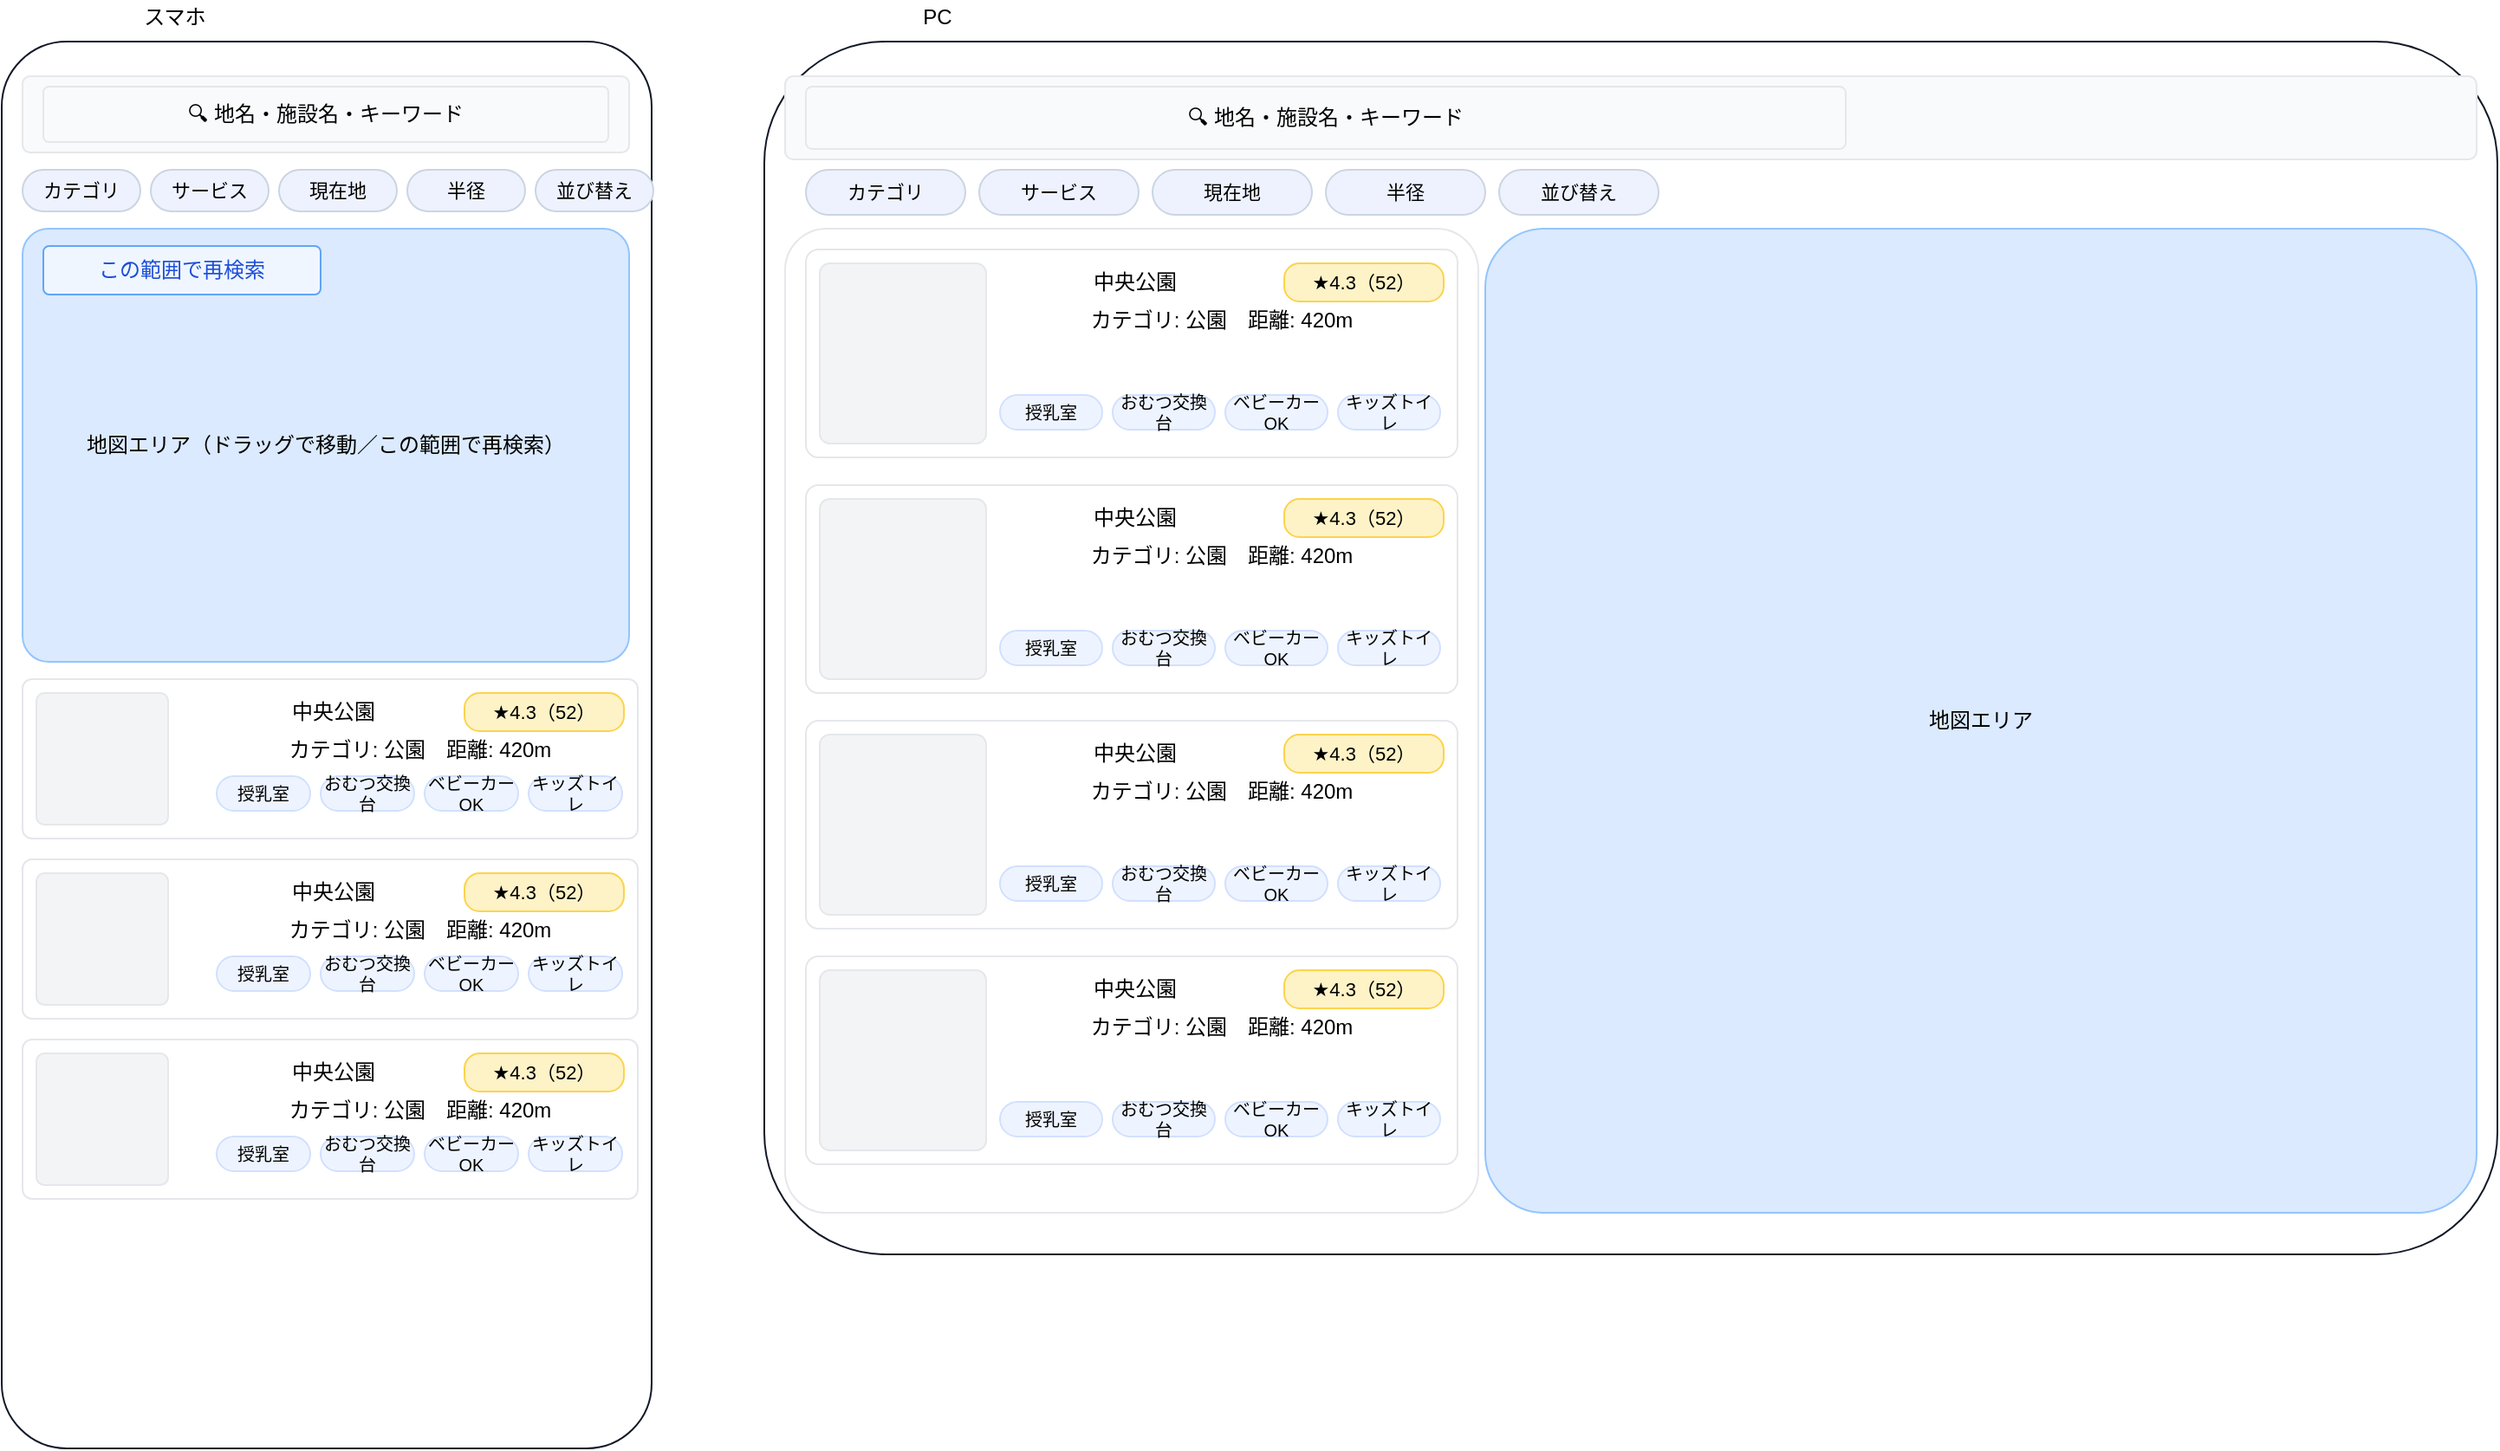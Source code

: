 <mxfile>
    <diagram name="01_トップ（スマホ＋PC）" id="01_トップ（スマホ＋PC）">
        <mxGraphModel dx="1386" dy="779" grid="1" gridSize="10" guides="1" tooltips="1" connect="1" arrows="1" fold="1" page="1" pageScale="1" pageWidth="1654" pageHeight="1169" math="0" shadow="0">
            <root>
                <mxCell id="0"/>
                <mxCell id="1" parent="0"/>
                <mxCell id="p1m_phone" value="" style="rounded=1;whiteSpace=wrap;html=1;strokeColor=#111827;fillColor=#FFFFFF;shadow=0;arcSize=10;" parent="1" vertex="1">
                    <mxGeometry x="60" y="60" width="375" height="812" as="geometry"/>
                </mxCell>
                <mxCell id="p1m_label" value="スマホ" style="whiteSpace=wrap;html=1;strokeColor=none;fillColor=none;" parent="1" vertex="1">
                    <mxGeometry x="60" y="36" width="200" height="20" as="geometry"/>
                </mxCell>
                <mxCell id="p1m_bar" value="" style="whiteSpace=wrap;html=1;strokeColor=#E5E7EB;fillColor=#F9FAFB;rounded=1;arcSize=10;" parent="1" vertex="1">
                    <mxGeometry x="72" y="80" width="350" height="44" as="geometry"/>
                </mxCell>
                <mxCell id="p1m_search" value="🔍 地名・施設名・キーワード" style="whiteSpace=wrap;html=1;strokeColor=#E5E7EB;fillColor=#F9FAFB;rounded=1;arcSize=10;" parent="1" vertex="1">
                    <mxGeometry x="84" y="86" width="326" height="32" as="geometry"/>
                </mxCell>
                <mxCell id="p1m_chip0" value="カテゴリ" style="rounded=1;whiteSpace=wrap;html=1;strokeColor=#CBD5E1;fillColor=#EEF2FF;arcSize=50;fontSize=11;" parent="1" vertex="1">
                    <mxGeometry x="72" y="134" width="68" height="24" as="geometry"/>
                </mxCell>
                <mxCell id="p1m_chip1" value="サービス" style="rounded=1;whiteSpace=wrap;html=1;strokeColor=#CBD5E1;fillColor=#EEF2FF;arcSize=50;fontSize=11;" parent="1" vertex="1">
                    <mxGeometry x="146" y="134" width="68" height="24" as="geometry"/>
                </mxCell>
                <mxCell id="p1m_chip2" value="現在地" style="rounded=1;whiteSpace=wrap;html=1;strokeColor=#CBD5E1;fillColor=#EEF2FF;arcSize=50;fontSize=11;" parent="1" vertex="1">
                    <mxGeometry x="220" y="134" width="68" height="24" as="geometry"/>
                </mxCell>
                <mxCell id="p1m_chip3" value="半径" style="rounded=1;whiteSpace=wrap;html=1;strokeColor=#CBD5E1;fillColor=#EEF2FF;arcSize=50;fontSize=11;" parent="1" vertex="1">
                    <mxGeometry x="294" y="134" width="68" height="24" as="geometry"/>
                </mxCell>
                <mxCell id="p1m_chip4" value="並び替え" style="rounded=1;whiteSpace=wrap;html=1;strokeColor=#CBD5E1;fillColor=#EEF2FF;arcSize=50;fontSize=11;" parent="1" vertex="1">
                    <mxGeometry x="368" y="134" width="68" height="24" as="geometry"/>
                </mxCell>
                <mxCell id="p1m_map" value="地図エリア（ドラッグで移動／この範囲で再検索）" style="whiteSpace=wrap;html=1;strokeColor=#93C5FD;fillColor=#DBEAFE;rounded=1;arcSize=6;" parent="1" vertex="1">
                    <mxGeometry x="72" y="168" width="350" height="250" as="geometry"/>
                </mxCell>
                <mxCell id="p1m_research" value="この範囲で再検索" style="rounded=1;whiteSpace=wrap;html=1;strokeColor=#60A5FA;fillColor=#EFF6FF;arcSize=12;fontColor=#1D4ED8;" parent="1" vertex="1">
                    <mxGeometry x="84" y="178" width="160" height="28" as="geometry"/>
                </mxCell>
                <mxCell id="p1m_item0" value="" style="rounded=1;whiteSpace=wrap;html=1;strokeColor=#E5E7EB;fillColor=#FFFFFF;shadow=0;arcSize=6;" parent="1" vertex="1">
                    <mxGeometry x="72" y="428" width="355" height="92" as="geometry"/>
                </mxCell>
                <mxCell id="p1m_item0_thumb" value="" style="whiteSpace=wrap;html=1;strokeColor=#E5E7EB;fillColor=#F3F4F6;rounded=1;arcSize=6;" parent="1" vertex="1">
                    <mxGeometry x="80" y="436" width="76" height="76" as="geometry"/>
                </mxCell>
                <mxCell id="p1m_item0_name" value="中央公園" style="whiteSpace=wrap;html=1;strokeColor=none;fillColor=none;" parent="1" vertex="1">
                    <mxGeometry x="184" y="436" width="135" height="22" as="geometry"/>
                </mxCell>
                <mxCell id="p1m_item0_rate" value="★4.3（52）" style="rounded=1;whiteSpace=wrap;html=1;strokeColor=#FCD34D;fillColor=#FEF3C7;fontSize=11;arcSize=40;" parent="1" vertex="1">
                    <mxGeometry x="327" y="436" width="92" height="22" as="geometry"/>
                </mxCell>
                <mxCell id="p1m_item0_meta" value="カテゴリ: 公園　距離: 420m" style="whiteSpace=wrap;html=1;strokeColor=none;fillColor=none;" parent="1" vertex="1">
                    <mxGeometry x="184" y="460" width="235" height="18" as="geometry"/>
                </mxCell>
                <mxCell id="p1m_item0_b0" value="授乳室" style="rounded=1;whiteSpace=wrap;html=1;strokeColor=#D1E0FF;fillColor=#EEF4FF;fontSize=10;arcSize=50;" parent="1" vertex="1">
                    <mxGeometry x="184" y="484" width="54" height="20" as="geometry"/>
                </mxCell>
                <mxCell id="p1m_item0_b1" value="おむつ交換台" style="rounded=1;whiteSpace=wrap;html=1;strokeColor=#D1E0FF;fillColor=#EEF4FF;fontSize=10;arcSize=50;" parent="1" vertex="1">
                    <mxGeometry x="244" y="484" width="54" height="20" as="geometry"/>
                </mxCell>
                <mxCell id="p1m_item0_b2" value="ベビーカーOK" style="rounded=1;whiteSpace=wrap;html=1;strokeColor=#D1E0FF;fillColor=#EEF4FF;fontSize=10;arcSize=50;" parent="1" vertex="1">
                    <mxGeometry x="304" y="484" width="54" height="20" as="geometry"/>
                </mxCell>
                <mxCell id="p1m_item0_b3" value="キッズトイレ" style="rounded=1;whiteSpace=wrap;html=1;strokeColor=#D1E0FF;fillColor=#EEF4FF;fontSize=10;arcSize=50;" parent="1" vertex="1">
                    <mxGeometry x="364" y="484" width="54" height="20" as="geometry"/>
                </mxCell>
                <mxCell id="p1m_item1" value="" style="rounded=1;whiteSpace=wrap;html=1;strokeColor=#E5E7EB;fillColor=#FFFFFF;shadow=0;arcSize=6;" parent="1" vertex="1">
                    <mxGeometry x="72" y="532" width="355" height="92" as="geometry"/>
                </mxCell>
                <mxCell id="p1m_item1_thumb" value="" style="whiteSpace=wrap;html=1;strokeColor=#E5E7EB;fillColor=#F3F4F6;rounded=1;arcSize=6;" parent="1" vertex="1">
                    <mxGeometry x="80" y="540" width="76" height="76" as="geometry"/>
                </mxCell>
                <mxCell id="p1m_item1_name" value="中央公園" style="whiteSpace=wrap;html=1;strokeColor=none;fillColor=none;" parent="1" vertex="1">
                    <mxGeometry x="184" y="540" width="135" height="22" as="geometry"/>
                </mxCell>
                <mxCell id="p1m_item1_rate" value="★4.3（52）" style="rounded=1;whiteSpace=wrap;html=1;strokeColor=#FCD34D;fillColor=#FEF3C7;fontSize=11;arcSize=40;" parent="1" vertex="1">
                    <mxGeometry x="327" y="540" width="92" height="22" as="geometry"/>
                </mxCell>
                <mxCell id="p1m_item1_meta" value="カテゴリ: 公園　距離: 420m" style="whiteSpace=wrap;html=1;strokeColor=none;fillColor=none;" parent="1" vertex="1">
                    <mxGeometry x="184" y="564" width="235" height="18" as="geometry"/>
                </mxCell>
                <mxCell id="p1m_item1_b0" value="授乳室" style="rounded=1;whiteSpace=wrap;html=1;strokeColor=#D1E0FF;fillColor=#EEF4FF;fontSize=10;arcSize=50;" parent="1" vertex="1">
                    <mxGeometry x="184" y="588" width="54" height="20" as="geometry"/>
                </mxCell>
                <mxCell id="p1m_item1_b1" value="おむつ交換台" style="rounded=1;whiteSpace=wrap;html=1;strokeColor=#D1E0FF;fillColor=#EEF4FF;fontSize=10;arcSize=50;" parent="1" vertex="1">
                    <mxGeometry x="244" y="588" width="54" height="20" as="geometry"/>
                </mxCell>
                <mxCell id="p1m_item1_b2" value="ベビーカーOK" style="rounded=1;whiteSpace=wrap;html=1;strokeColor=#D1E0FF;fillColor=#EEF4FF;fontSize=10;arcSize=50;" parent="1" vertex="1">
                    <mxGeometry x="304" y="588" width="54" height="20" as="geometry"/>
                </mxCell>
                <mxCell id="p1m_item1_b3" value="キッズトイレ" style="rounded=1;whiteSpace=wrap;html=1;strokeColor=#D1E0FF;fillColor=#EEF4FF;fontSize=10;arcSize=50;" parent="1" vertex="1">
                    <mxGeometry x="364" y="588" width="54" height="20" as="geometry"/>
                </mxCell>
                <mxCell id="p1m_item2" value="" style="rounded=1;whiteSpace=wrap;html=1;strokeColor=#E5E7EB;fillColor=#FFFFFF;shadow=0;arcSize=6;" parent="1" vertex="1">
                    <mxGeometry x="72" y="636" width="355" height="92" as="geometry"/>
                </mxCell>
                <mxCell id="p1m_item2_thumb" value="" style="whiteSpace=wrap;html=1;strokeColor=#E5E7EB;fillColor=#F3F4F6;rounded=1;arcSize=6;" parent="1" vertex="1">
                    <mxGeometry x="80" y="644" width="76" height="76" as="geometry"/>
                </mxCell>
                <mxCell id="p1m_item2_name" value="中央公園" style="whiteSpace=wrap;html=1;strokeColor=none;fillColor=none;" parent="1" vertex="1">
                    <mxGeometry x="184" y="644" width="135" height="22" as="geometry"/>
                </mxCell>
                <mxCell id="p1m_item2_rate" value="★4.3（52）" style="rounded=1;whiteSpace=wrap;html=1;strokeColor=#FCD34D;fillColor=#FEF3C7;fontSize=11;arcSize=40;" parent="1" vertex="1">
                    <mxGeometry x="327" y="644" width="92" height="22" as="geometry"/>
                </mxCell>
                <mxCell id="p1m_item2_meta" value="カテゴリ: 公園　距離: 420m" style="whiteSpace=wrap;html=1;strokeColor=none;fillColor=none;" parent="1" vertex="1">
                    <mxGeometry x="184" y="668" width="235" height="18" as="geometry"/>
                </mxCell>
                <mxCell id="p1m_item2_b0" value="授乳室" style="rounded=1;whiteSpace=wrap;html=1;strokeColor=#D1E0FF;fillColor=#EEF4FF;fontSize=10;arcSize=50;" parent="1" vertex="1">
                    <mxGeometry x="184" y="692" width="54" height="20" as="geometry"/>
                </mxCell>
                <mxCell id="p1m_item2_b1" value="おむつ交換台" style="rounded=1;whiteSpace=wrap;html=1;strokeColor=#D1E0FF;fillColor=#EEF4FF;fontSize=10;arcSize=50;" parent="1" vertex="1">
                    <mxGeometry x="244" y="692" width="54" height="20" as="geometry"/>
                </mxCell>
                <mxCell id="p1m_item2_b2" value="ベビーカーOK" style="rounded=1;whiteSpace=wrap;html=1;strokeColor=#D1E0FF;fillColor=#EEF4FF;fontSize=10;arcSize=50;" parent="1" vertex="1">
                    <mxGeometry x="304" y="692" width="54" height="20" as="geometry"/>
                </mxCell>
                <mxCell id="p1m_item2_b3" value="キッズトイレ" style="rounded=1;whiteSpace=wrap;html=1;strokeColor=#D1E0FF;fillColor=#EEF4FF;fontSize=10;arcSize=50;" parent="1" vertex="1">
                    <mxGeometry x="364" y="692" width="54" height="20" as="geometry"/>
                </mxCell>
                <mxCell id="p1d_desktop" value="" style="rounded=1;whiteSpace=wrap;html=1;strokeColor=#111827;fillColor=#FFFFFF;shadow=0;arcSize=10;" parent="1" vertex="1">
                    <mxGeometry x="500" y="60" width="1000" height="700" as="geometry"/>
                </mxCell>
                <mxCell id="p1d_label" value="PC" style="whiteSpace=wrap;html=1;strokeColor=none;fillColor=none;" parent="1" vertex="1">
                    <mxGeometry x="500" y="36" width="200" height="20" as="geometry"/>
                </mxCell>
                <mxCell id="p1d_bar" value="" style="whiteSpace=wrap;html=1;strokeColor=#E5E7EB;fillColor=#F9FAFB;rounded=1;arcSize=10;" parent="1" vertex="1">
                    <mxGeometry x="512" y="80" width="976" height="48" as="geometry"/>
                </mxCell>
                <mxCell id="p1d_search" value="🔍 地名・施設名・キーワード" style="whiteSpace=wrap;html=1;strokeColor=#E5E7EB;fillColor=#F9FAFB;rounded=1;arcSize=10;" parent="1" vertex="1">
                    <mxGeometry x="524" y="86" width="600" height="36" as="geometry"/>
                </mxCell>
                <mxCell id="p1d_chip0" value="カテゴリ" style="rounded=1;whiteSpace=wrap;html=1;strokeColor=#CBD5E1;fillColor=#EEF2FF;arcSize=50;fontSize=11;" parent="1" vertex="1">
                    <mxGeometry x="524" y="134" width="92" height="26" as="geometry"/>
                </mxCell>
                <mxCell id="p1d_chip1" value="サービス" style="rounded=1;whiteSpace=wrap;html=1;strokeColor=#CBD5E1;fillColor=#EEF2FF;arcSize=50;fontSize=11;" parent="1" vertex="1">
                    <mxGeometry x="624" y="134" width="92" height="26" as="geometry"/>
                </mxCell>
                <mxCell id="p1d_chip2" value="現在地" style="rounded=1;whiteSpace=wrap;html=1;strokeColor=#CBD5E1;fillColor=#EEF2FF;arcSize=50;fontSize=11;" parent="1" vertex="1">
                    <mxGeometry x="724" y="134" width="92" height="26" as="geometry"/>
                </mxCell>
                <mxCell id="p1d_chip3" value="半径" style="rounded=1;whiteSpace=wrap;html=1;strokeColor=#CBD5E1;fillColor=#EEF2FF;arcSize=50;fontSize=11;" parent="1" vertex="1">
                    <mxGeometry x="824" y="134" width="92" height="26" as="geometry"/>
                </mxCell>
                <mxCell id="p1d_chip4" value="並び替え" style="rounded=1;whiteSpace=wrap;html=1;strokeColor=#CBD5E1;fillColor=#EEF2FF;arcSize=50;fontSize=11;" parent="1" vertex="1">
                    <mxGeometry x="924" y="134" width="92" height="26" as="geometry"/>
                </mxCell>
                <mxCell id="p1d_list_frame" value="" style="rounded=1;whiteSpace=wrap;html=1;strokeColor=#E5E7EB;fillColor=#FFFFFF;shadow=0;arcSize=6;" parent="1" vertex="1">
                    <mxGeometry x="512" y="168" width="400" height="568" as="geometry"/>
                </mxCell>
                <mxCell id="p1d_map" value="地図エリア" style="whiteSpace=wrap;html=1;strokeColor=#93C5FD;fillColor=#DBEAFE;rounded=1;arcSize=6;" parent="1" vertex="1">
                    <mxGeometry x="916" y="168" width="572" height="568" as="geometry"/>
                </mxCell>
                <mxCell id="p1d_item0" value="" style="rounded=1;whiteSpace=wrap;html=1;strokeColor=#E5E7EB;fillColor=#FFFFFF;shadow=0;arcSize=6;" parent="1" vertex="1">
                    <mxGeometry x="524" y="180" width="376" height="120" as="geometry"/>
                </mxCell>
                <mxCell id="p1d_item0_thumb" value="" style="whiteSpace=wrap;html=1;strokeColor=#E5E7EB;fillColor=#F3F4F6;rounded=1;arcSize=6;" parent="1" vertex="1">
                    <mxGeometry x="532" y="188" width="96" height="104" as="geometry"/>
                </mxCell>
                <mxCell id="p1d_item0_name" value="中央公園" style="whiteSpace=wrap;html=1;strokeColor=none;fillColor=none;" parent="1" vertex="1">
                    <mxGeometry x="636" y="188" width="156" height="22" as="geometry"/>
                </mxCell>
                <mxCell id="p1d_item0_rate" value="★4.3（52）" style="rounded=1;whiteSpace=wrap;html=1;strokeColor=#FCD34D;fillColor=#FEF3C7;fontSize=11;arcSize=40;" parent="1" vertex="1">
                    <mxGeometry x="800" y="188" width="92" height="22" as="geometry"/>
                </mxCell>
                <mxCell id="p1d_item0_meta" value="カテゴリ: 公園　距離: 420m" style="whiteSpace=wrap;html=1;strokeColor=none;fillColor=none;" parent="1" vertex="1">
                    <mxGeometry x="636" y="212" width="256" height="18" as="geometry"/>
                </mxCell>
                <mxCell id="p1d_item0_b0" value="授乳室" style="rounded=1;whiteSpace=wrap;html=1;strokeColor=#D1E0FF;fillColor=#EEF4FF;fontSize=10;arcSize=50;" parent="1" vertex="1">
                    <mxGeometry x="636" y="264" width="59" height="20" as="geometry"/>
                </mxCell>
                <mxCell id="p1d_item0_b1" value="おむつ交換台" style="rounded=1;whiteSpace=wrap;html=1;strokeColor=#D1E0FF;fillColor=#EEF4FF;fontSize=10;arcSize=50;" parent="1" vertex="1">
                    <mxGeometry x="701" y="264" width="59" height="20" as="geometry"/>
                </mxCell>
                <mxCell id="p1d_item0_b2" value="ベビーカーOK" style="rounded=1;whiteSpace=wrap;html=1;strokeColor=#D1E0FF;fillColor=#EEF4FF;fontSize=10;arcSize=50;" parent="1" vertex="1">
                    <mxGeometry x="766" y="264" width="59" height="20" as="geometry"/>
                </mxCell>
                <mxCell id="p1d_item0_b3" value="キッズトイレ" style="rounded=1;whiteSpace=wrap;html=1;strokeColor=#D1E0FF;fillColor=#EEF4FF;fontSize=10;arcSize=50;" parent="1" vertex="1">
                    <mxGeometry x="831" y="264" width="59" height="20" as="geometry"/>
                </mxCell>
                <mxCell id="p1d_item1" value="" style="rounded=1;whiteSpace=wrap;html=1;strokeColor=#E5E7EB;fillColor=#FFFFFF;shadow=0;arcSize=6;" parent="1" vertex="1">
                    <mxGeometry x="524" y="316" width="376" height="120" as="geometry"/>
                </mxCell>
                <mxCell id="p1d_item1_thumb" value="" style="whiteSpace=wrap;html=1;strokeColor=#E5E7EB;fillColor=#F3F4F6;rounded=1;arcSize=6;" parent="1" vertex="1">
                    <mxGeometry x="532" y="324" width="96" height="104" as="geometry"/>
                </mxCell>
                <mxCell id="p1d_item1_name" value="中央公園" style="whiteSpace=wrap;html=1;strokeColor=none;fillColor=none;" parent="1" vertex="1">
                    <mxGeometry x="636" y="324" width="156" height="22" as="geometry"/>
                </mxCell>
                <mxCell id="p1d_item1_rate" value="★4.3（52）" style="rounded=1;whiteSpace=wrap;html=1;strokeColor=#FCD34D;fillColor=#FEF3C7;fontSize=11;arcSize=40;" parent="1" vertex="1">
                    <mxGeometry x="800" y="324" width="92" height="22" as="geometry"/>
                </mxCell>
                <mxCell id="p1d_item1_meta" value="カテゴリ: 公園　距離: 420m" style="whiteSpace=wrap;html=1;strokeColor=none;fillColor=none;" parent="1" vertex="1">
                    <mxGeometry x="636" y="348" width="256" height="18" as="geometry"/>
                </mxCell>
                <mxCell id="p1d_item1_b0" value="授乳室" style="rounded=1;whiteSpace=wrap;html=1;strokeColor=#D1E0FF;fillColor=#EEF4FF;fontSize=10;arcSize=50;" parent="1" vertex="1">
                    <mxGeometry x="636" y="400" width="59" height="20" as="geometry"/>
                </mxCell>
                <mxCell id="p1d_item1_b1" value="おむつ交換台" style="rounded=1;whiteSpace=wrap;html=1;strokeColor=#D1E0FF;fillColor=#EEF4FF;fontSize=10;arcSize=50;" parent="1" vertex="1">
                    <mxGeometry x="701" y="400" width="59" height="20" as="geometry"/>
                </mxCell>
                <mxCell id="p1d_item1_b2" value="ベビーカーOK" style="rounded=1;whiteSpace=wrap;html=1;strokeColor=#D1E0FF;fillColor=#EEF4FF;fontSize=10;arcSize=50;" parent="1" vertex="1">
                    <mxGeometry x="766" y="400" width="59" height="20" as="geometry"/>
                </mxCell>
                <mxCell id="p1d_item1_b3" value="キッズトイレ" style="rounded=1;whiteSpace=wrap;html=1;strokeColor=#D1E0FF;fillColor=#EEF4FF;fontSize=10;arcSize=50;" parent="1" vertex="1">
                    <mxGeometry x="831" y="400" width="59" height="20" as="geometry"/>
                </mxCell>
                <mxCell id="p1d_item2" value="" style="rounded=1;whiteSpace=wrap;html=1;strokeColor=#E5E7EB;fillColor=#FFFFFF;shadow=0;arcSize=6;" parent="1" vertex="1">
                    <mxGeometry x="524" y="452" width="376" height="120" as="geometry"/>
                </mxCell>
                <mxCell id="p1d_item2_thumb" value="" style="whiteSpace=wrap;html=1;strokeColor=#E5E7EB;fillColor=#F3F4F6;rounded=1;arcSize=6;" parent="1" vertex="1">
                    <mxGeometry x="532" y="460" width="96" height="104" as="geometry"/>
                </mxCell>
                <mxCell id="p1d_item2_name" value="中央公園" style="whiteSpace=wrap;html=1;strokeColor=none;fillColor=none;" parent="1" vertex="1">
                    <mxGeometry x="636" y="460" width="156" height="22" as="geometry"/>
                </mxCell>
                <mxCell id="p1d_item2_rate" value="★4.3（52）" style="rounded=1;whiteSpace=wrap;html=1;strokeColor=#FCD34D;fillColor=#FEF3C7;fontSize=11;arcSize=40;" parent="1" vertex="1">
                    <mxGeometry x="800" y="460" width="92" height="22" as="geometry"/>
                </mxCell>
                <mxCell id="p1d_item2_meta" value="カテゴリ: 公園　距離: 420m" style="whiteSpace=wrap;html=1;strokeColor=none;fillColor=none;" parent="1" vertex="1">
                    <mxGeometry x="636" y="484" width="256" height="18" as="geometry"/>
                </mxCell>
                <mxCell id="p1d_item2_b0" value="授乳室" style="rounded=1;whiteSpace=wrap;html=1;strokeColor=#D1E0FF;fillColor=#EEF4FF;fontSize=10;arcSize=50;" parent="1" vertex="1">
                    <mxGeometry x="636" y="536" width="59" height="20" as="geometry"/>
                </mxCell>
                <mxCell id="p1d_item2_b1" value="おむつ交換台" style="rounded=1;whiteSpace=wrap;html=1;strokeColor=#D1E0FF;fillColor=#EEF4FF;fontSize=10;arcSize=50;" parent="1" vertex="1">
                    <mxGeometry x="701" y="536" width="59" height="20" as="geometry"/>
                </mxCell>
                <mxCell id="p1d_item2_b2" value="ベビーカーOK" style="rounded=1;whiteSpace=wrap;html=1;strokeColor=#D1E0FF;fillColor=#EEF4FF;fontSize=10;arcSize=50;" parent="1" vertex="1">
                    <mxGeometry x="766" y="536" width="59" height="20" as="geometry"/>
                </mxCell>
                <mxCell id="p1d_item2_b3" value="キッズトイレ" style="rounded=1;whiteSpace=wrap;html=1;strokeColor=#D1E0FF;fillColor=#EEF4FF;fontSize=10;arcSize=50;" parent="1" vertex="1">
                    <mxGeometry x="831" y="536" width="59" height="20" as="geometry"/>
                </mxCell>
                <mxCell id="p1d_item3" value="" style="rounded=1;whiteSpace=wrap;html=1;strokeColor=#E5E7EB;fillColor=#FFFFFF;shadow=0;arcSize=6;" parent="1" vertex="1">
                    <mxGeometry x="524" y="588" width="376" height="120" as="geometry"/>
                </mxCell>
                <mxCell id="p1d_item3_thumb" value="" style="whiteSpace=wrap;html=1;strokeColor=#E5E7EB;fillColor=#F3F4F6;rounded=1;arcSize=6;" parent="1" vertex="1">
                    <mxGeometry x="532" y="596" width="96" height="104" as="geometry"/>
                </mxCell>
                <mxCell id="p1d_item3_name" value="中央公園" style="whiteSpace=wrap;html=1;strokeColor=none;fillColor=none;" parent="1" vertex="1">
                    <mxGeometry x="636" y="596" width="156" height="22" as="geometry"/>
                </mxCell>
                <mxCell id="p1d_item3_rate" value="★4.3（52）" style="rounded=1;whiteSpace=wrap;html=1;strokeColor=#FCD34D;fillColor=#FEF3C7;fontSize=11;arcSize=40;" parent="1" vertex="1">
                    <mxGeometry x="800" y="596" width="92" height="22" as="geometry"/>
                </mxCell>
                <mxCell id="p1d_item3_meta" value="カテゴリ: 公園　距離: 420m" style="whiteSpace=wrap;html=1;strokeColor=none;fillColor=none;" parent="1" vertex="1">
                    <mxGeometry x="636" y="620" width="256" height="18" as="geometry"/>
                </mxCell>
                <mxCell id="p1d_item3_b0" value="授乳室" style="rounded=1;whiteSpace=wrap;html=1;strokeColor=#D1E0FF;fillColor=#EEF4FF;fontSize=10;arcSize=50;" parent="1" vertex="1">
                    <mxGeometry x="636" y="672" width="59" height="20" as="geometry"/>
                </mxCell>
                <mxCell id="p1d_item3_b1" value="おむつ交換台" style="rounded=1;whiteSpace=wrap;html=1;strokeColor=#D1E0FF;fillColor=#EEF4FF;fontSize=10;arcSize=50;" parent="1" vertex="1">
                    <mxGeometry x="701" y="672" width="59" height="20" as="geometry"/>
                </mxCell>
                <mxCell id="p1d_item3_b2" value="ベビーカーOK" style="rounded=1;whiteSpace=wrap;html=1;strokeColor=#D1E0FF;fillColor=#EEF4FF;fontSize=10;arcSize=50;" parent="1" vertex="1">
                    <mxGeometry x="766" y="672" width="59" height="20" as="geometry"/>
                </mxCell>
                <mxCell id="p1d_item3_b3" value="キッズトイレ" style="rounded=1;whiteSpace=wrap;html=1;strokeColor=#D1E0FF;fillColor=#EEF4FF;fontSize=10;arcSize=50;" parent="1" vertex="1">
                    <mxGeometry x="831" y="672" width="59" height="20" as="geometry"/>
                </mxCell>
            </root>
        </mxGraphModel>
    </diagram>
    <diagram name="02_検索結果（スマホ＋PC）" id="02_検索結果（スマホ＋PC）">
        <mxGraphModel dx="1386" dy="779" grid="1" gridSize="10" guides="1" tooltips="1" connect="1" arrows="1" fold="1" page="1" pageScale="1" pageWidth="1654" pageHeight="1169" math="0" shadow="0">
            <root>
                <mxCell id="0"/>
                <mxCell id="1" parent="0"/>
                <mxCell id="p2m_phone" value="" style="rounded=1;whiteSpace=wrap;html=1;strokeColor=#111827;fillColor=#FFFFFF;shadow=0;arcSize=10;" parent="1" vertex="1">
                    <mxGeometry x="60" y="60" width="375" height="812" as="geometry"/>
                </mxCell>
                <mxCell id="p2m_label" value="スマホ" style="whiteSpace=wrap;html=1;strokeColor=none;fillColor=none;" parent="1" vertex="1">
                    <mxGeometry x="60" y="36" width="200" height="20" as="geometry"/>
                </mxCell>
                <mxCell id="p2m_bar" value="" style="whiteSpace=wrap;html=1;strokeColor=#E5E7EB;fillColor=#F9FAFB;rounded=1;arcSize=10;" parent="1" vertex="1">
                    <mxGeometry x="72" y="80" width="350" height="44" as="geometry"/>
                </mxCell>
                <mxCell id="p2m_search" value="東京駅 × 授乳室＋おむつ交換台" style="whiteSpace=wrap;html=1;strokeColor=#E5E7EB;fillColor=#F9FAFB;rounded=1;arcSize=10;" parent="1" vertex="1">
                    <mxGeometry x="84" y="86" width="326" height="32" as="geometry"/>
                </mxCell>
                <mxCell id="p2m_filter" value="フィルタ適用中：授乳室 / おむつ交換台 / 距離順" style="whiteSpace=wrap;html=1;strokeColor=none;fillColor=none;" parent="1" vertex="1">
                    <mxGeometry x="72" y="134" width="350" height="24" as="geometry"/>
                </mxCell>
                <mxCell id="p2m_item0" value="" style="rounded=1;whiteSpace=wrap;html=1;strokeColor=#E5E7EB;fillColor=#FFFFFF;shadow=0;arcSize=6;" parent="1" vertex="1">
                    <mxGeometry x="72" y="168" width="355" height="92" as="geometry"/>
                </mxCell>
                <mxCell id="p2m_item0_thumb" value="" style="whiteSpace=wrap;html=1;strokeColor=#E5E7EB;fillColor=#F3F4F6;rounded=1;arcSize=6;" parent="1" vertex="1">
                    <mxGeometry x="80" y="176" width="76" height="76" as="geometry"/>
                </mxCell>
                <mxCell id="p2m_item0_name" value="中央公園" style="whiteSpace=wrap;html=1;strokeColor=none;fillColor=none;" parent="1" vertex="1">
                    <mxGeometry x="184" y="176" width="135" height="22" as="geometry"/>
                </mxCell>
                <mxCell id="p2m_item0_rate" value="★4.3（52）" style="rounded=1;whiteSpace=wrap;html=1;strokeColor=#FCD34D;fillColor=#FEF3C7;fontSize=11;arcSize=40;" parent="1" vertex="1">
                    <mxGeometry x="327" y="176" width="92" height="22" as="geometry"/>
                </mxCell>
                <mxCell id="p2m_item0_meta" value="カテゴリ: 公園　距離: 420m" style="whiteSpace=wrap;html=1;strokeColor=none;fillColor=none;" parent="1" vertex="1">
                    <mxGeometry x="184" y="200" width="235" height="18" as="geometry"/>
                </mxCell>
                <mxCell id="p2m_item0_b0" value="授乳室" style="rounded=1;whiteSpace=wrap;html=1;strokeColor=#D1E0FF;fillColor=#EEF4FF;fontSize=10;arcSize=50;" parent="1" vertex="1">
                    <mxGeometry x="184" y="224" width="54" height="20" as="geometry"/>
                </mxCell>
                <mxCell id="p2m_item0_b1" value="おむつ交換台" style="rounded=1;whiteSpace=wrap;html=1;strokeColor=#D1E0FF;fillColor=#EEF4FF;fontSize=10;arcSize=50;" parent="1" vertex="1">
                    <mxGeometry x="244" y="224" width="54" height="20" as="geometry"/>
                </mxCell>
                <mxCell id="p2m_item0_b2" value="ベビーカーOK" style="rounded=1;whiteSpace=wrap;html=1;strokeColor=#D1E0FF;fillColor=#EEF4FF;fontSize=10;arcSize=50;" parent="1" vertex="1">
                    <mxGeometry x="304" y="224" width="54" height="20" as="geometry"/>
                </mxCell>
                <mxCell id="p2m_item0_b3" value="キッズトイレ" style="rounded=1;whiteSpace=wrap;html=1;strokeColor=#D1E0FF;fillColor=#EEF4FF;fontSize=10;arcSize=50;" parent="1" vertex="1">
                    <mxGeometry x="364" y="224" width="54" height="20" as="geometry"/>
                </mxCell>
                <mxCell id="p2m_item1" value="" style="rounded=1;whiteSpace=wrap;html=1;strokeColor=#E5E7EB;fillColor=#FFFFFF;shadow=0;arcSize=6;" parent="1" vertex="1">
                    <mxGeometry x="72" y="272" width="355" height="92" as="geometry"/>
                </mxCell>
                <mxCell id="p2m_item1_thumb" value="" style="whiteSpace=wrap;html=1;strokeColor=#E5E7EB;fillColor=#F3F4F6;rounded=1;arcSize=6;" parent="1" vertex="1">
                    <mxGeometry x="80" y="280" width="76" height="76" as="geometry"/>
                </mxCell>
                <mxCell id="p2m_item1_name" value="中央公園" style="whiteSpace=wrap;html=1;strokeColor=none;fillColor=none;" parent="1" vertex="1">
                    <mxGeometry x="184" y="280" width="135" height="22" as="geometry"/>
                </mxCell>
                <mxCell id="p2m_item1_rate" value="★4.3（52）" style="rounded=1;whiteSpace=wrap;html=1;strokeColor=#FCD34D;fillColor=#FEF3C7;fontSize=11;arcSize=40;" parent="1" vertex="1">
                    <mxGeometry x="327" y="280" width="92" height="22" as="geometry"/>
                </mxCell>
                <mxCell id="p2m_item1_meta" value="カテゴリ: 公園　距離: 420m" style="whiteSpace=wrap;html=1;strokeColor=none;fillColor=none;" parent="1" vertex="1">
                    <mxGeometry x="184" y="304" width="235" height="18" as="geometry"/>
                </mxCell>
                <mxCell id="p2m_item1_b0" value="授乳室" style="rounded=1;whiteSpace=wrap;html=1;strokeColor=#D1E0FF;fillColor=#EEF4FF;fontSize=10;arcSize=50;" parent="1" vertex="1">
                    <mxGeometry x="184" y="328" width="54" height="20" as="geometry"/>
                </mxCell>
                <mxCell id="p2m_item1_b1" value="おむつ交換台" style="rounded=1;whiteSpace=wrap;html=1;strokeColor=#D1E0FF;fillColor=#EEF4FF;fontSize=10;arcSize=50;" parent="1" vertex="1">
                    <mxGeometry x="244" y="328" width="54" height="20" as="geometry"/>
                </mxCell>
                <mxCell id="p2m_item1_b2" value="ベビーカーOK" style="rounded=1;whiteSpace=wrap;html=1;strokeColor=#D1E0FF;fillColor=#EEF4FF;fontSize=10;arcSize=50;" parent="1" vertex="1">
                    <mxGeometry x="304" y="328" width="54" height="20" as="geometry"/>
                </mxCell>
                <mxCell id="p2m_item1_b3" value="キッズトイレ" style="rounded=1;whiteSpace=wrap;html=1;strokeColor=#D1E0FF;fillColor=#EEF4FF;fontSize=10;arcSize=50;" parent="1" vertex="1">
                    <mxGeometry x="364" y="328" width="54" height="20" as="geometry"/>
                </mxCell>
                <mxCell id="p2m_item2" value="" style="rounded=1;whiteSpace=wrap;html=1;strokeColor=#E5E7EB;fillColor=#FFFFFF;shadow=0;arcSize=6;" parent="1" vertex="1">
                    <mxGeometry x="72" y="376" width="355" height="92" as="geometry"/>
                </mxCell>
                <mxCell id="p2m_item2_thumb" value="" style="whiteSpace=wrap;html=1;strokeColor=#E5E7EB;fillColor=#F3F4F6;rounded=1;arcSize=6;" parent="1" vertex="1">
                    <mxGeometry x="80" y="384" width="76" height="76" as="geometry"/>
                </mxCell>
                <mxCell id="p2m_item2_name" value="中央公園" style="whiteSpace=wrap;html=1;strokeColor=none;fillColor=none;" parent="1" vertex="1">
                    <mxGeometry x="184" y="384" width="135" height="22" as="geometry"/>
                </mxCell>
                <mxCell id="p2m_item2_rate" value="★4.3（52）" style="rounded=1;whiteSpace=wrap;html=1;strokeColor=#FCD34D;fillColor=#FEF3C7;fontSize=11;arcSize=40;" parent="1" vertex="1">
                    <mxGeometry x="327" y="384" width="92" height="22" as="geometry"/>
                </mxCell>
                <mxCell id="p2m_item2_meta" value="カテゴリ: 公園　距離: 420m" style="whiteSpace=wrap;html=1;strokeColor=none;fillColor=none;" parent="1" vertex="1">
                    <mxGeometry x="184" y="408" width="235" height="18" as="geometry"/>
                </mxCell>
                <mxCell id="p2m_item2_b0" value="授乳室" style="rounded=1;whiteSpace=wrap;html=1;strokeColor=#D1E0FF;fillColor=#EEF4FF;fontSize=10;arcSize=50;" parent="1" vertex="1">
                    <mxGeometry x="184" y="432" width="54" height="20" as="geometry"/>
                </mxCell>
                <mxCell id="p2m_item2_b1" value="おむつ交換台" style="rounded=1;whiteSpace=wrap;html=1;strokeColor=#D1E0FF;fillColor=#EEF4FF;fontSize=10;arcSize=50;" parent="1" vertex="1">
                    <mxGeometry x="244" y="432" width="54" height="20" as="geometry"/>
                </mxCell>
                <mxCell id="p2m_item2_b2" value="ベビーカーOK" style="rounded=1;whiteSpace=wrap;html=1;strokeColor=#D1E0FF;fillColor=#EEF4FF;fontSize=10;arcSize=50;" parent="1" vertex="1">
                    <mxGeometry x="304" y="432" width="54" height="20" as="geometry"/>
                </mxCell>
                <mxCell id="p2m_item2_b3" value="キッズトイレ" style="rounded=1;whiteSpace=wrap;html=1;strokeColor=#D1E0FF;fillColor=#EEF4FF;fontSize=10;arcSize=50;" parent="1" vertex="1">
                    <mxGeometry x="364" y="432" width="54" height="20" as="geometry"/>
                </mxCell>
                <mxCell id="p2m_item3" value="" style="rounded=1;whiteSpace=wrap;html=1;strokeColor=#E5E7EB;fillColor=#FFFFFF;shadow=0;arcSize=6;" parent="1" vertex="1">
                    <mxGeometry x="72" y="480" width="355" height="92" as="geometry"/>
                </mxCell>
                <mxCell id="p2m_item3_thumb" value="" style="whiteSpace=wrap;html=1;strokeColor=#E5E7EB;fillColor=#F3F4F6;rounded=1;arcSize=6;" parent="1" vertex="1">
                    <mxGeometry x="80" y="488" width="76" height="76" as="geometry"/>
                </mxCell>
                <mxCell id="p2m_item3_name" value="中央公園" style="whiteSpace=wrap;html=1;strokeColor=none;fillColor=none;" parent="1" vertex="1">
                    <mxGeometry x="184" y="488" width="135" height="22" as="geometry"/>
                </mxCell>
                <mxCell id="p2m_item3_rate" value="★4.3（52）" style="rounded=1;whiteSpace=wrap;html=1;strokeColor=#FCD34D;fillColor=#FEF3C7;fontSize=11;arcSize=40;" parent="1" vertex="1">
                    <mxGeometry x="327" y="488" width="92" height="22" as="geometry"/>
                </mxCell>
                <mxCell id="p2m_item3_meta" value="カテゴリ: 公園　距離: 420m" style="whiteSpace=wrap;html=1;strokeColor=none;fillColor=none;" parent="1" vertex="1">
                    <mxGeometry x="184" y="512" width="235" height="18" as="geometry"/>
                </mxCell>
                <mxCell id="p2m_item3_b0" value="授乳室" style="rounded=1;whiteSpace=wrap;html=1;strokeColor=#D1E0FF;fillColor=#EEF4FF;fontSize=10;arcSize=50;" parent="1" vertex="1">
                    <mxGeometry x="184" y="536" width="54" height="20" as="geometry"/>
                </mxCell>
                <mxCell id="p2m_item3_b1" value="おむつ交換台" style="rounded=1;whiteSpace=wrap;html=1;strokeColor=#D1E0FF;fillColor=#EEF4FF;fontSize=10;arcSize=50;" parent="1" vertex="1">
                    <mxGeometry x="244" y="536" width="54" height="20" as="geometry"/>
                </mxCell>
                <mxCell id="p2m_item3_b2" value="ベビーカーOK" style="rounded=1;whiteSpace=wrap;html=1;strokeColor=#D1E0FF;fillColor=#EEF4FF;fontSize=10;arcSize=50;" parent="1" vertex="1">
                    <mxGeometry x="304" y="536" width="54" height="20" as="geometry"/>
                </mxCell>
                <mxCell id="p2m_item3_b3" value="キッズトイレ" style="rounded=1;whiteSpace=wrap;html=1;strokeColor=#D1E0FF;fillColor=#EEF4FF;fontSize=10;arcSize=50;" parent="1" vertex="1">
                    <mxGeometry x="364" y="536" width="54" height="20" as="geometry"/>
                </mxCell>
                <mxCell id="p2d_desktop" value="" style="rounded=1;whiteSpace=wrap;html=1;strokeColor=#111827;fillColor=#FFFFFF;shadow=0;arcSize=10;" parent="1" vertex="1">
                    <mxGeometry x="500" y="60" width="1000" height="700" as="geometry"/>
                </mxCell>
                <mxCell id="p2d_label" value="PC" style="whiteSpace=wrap;html=1;strokeColor=none;fillColor=none;" parent="1" vertex="1">
                    <mxGeometry x="500" y="36" width="200" height="20" as="geometry"/>
                </mxCell>
                <mxCell id="p2d_bar" value="" style="whiteSpace=wrap;html=1;strokeColor=#E5E7EB;fillColor=#F9FAFB;rounded=1;arcSize=10;" parent="1" vertex="1">
                    <mxGeometry x="512" y="80" width="976" height="48" as="geometry"/>
                </mxCell>
                <mxCell id="p2d_search" value="東京駅 × 授乳室＋おむつ交換台" style="whiteSpace=wrap;html=1;strokeColor=#E5E7EB;fillColor=#F9FAFB;rounded=1;arcSize=10;" parent="1" vertex="1">
                    <mxGeometry x="524" y="86" width="600" height="36" as="geometry"/>
                </mxCell>
                <mxCell id="p2d_filter" value="フィルタ適用中：授乳室 / おむつ交換台 / 距離順" style="whiteSpace=wrap;html=1;strokeColor=none;fillColor=none;" parent="1" vertex="1">
                    <mxGeometry x="512" y="134" width="976" height="24" as="geometry"/>
                </mxCell>
                <mxCell id="p2d_list_frame" value="" style="rounded=1;whiteSpace=wrap;html=1;strokeColor=#E5E7EB;fillColor=#FFFFFF;shadow=0;arcSize=6;" parent="1" vertex="1">
                    <mxGeometry x="512" y="168" width="976" height="568" as="geometry"/>
                </mxCell>
                <mxCell id="p2d_item0" value="" style="rounded=1;whiteSpace=wrap;html=1;strokeColor=#E5E7EB;fillColor=#FFFFFF;shadow=0;arcSize=6;" parent="1" vertex="1">
                    <mxGeometry x="524" y="180" width="952" height="80" as="geometry"/>
                </mxCell>
                <mxCell id="p2d_item0_thumb" value="" style="whiteSpace=wrap;html=1;strokeColor=#E5E7EB;fillColor=#F3F4F6;rounded=1;arcSize=6;" parent="1" vertex="1">
                    <mxGeometry x="532" y="188" width="64" height="64" as="geometry"/>
                </mxCell>
                <mxCell id="p2d_item0_name" value="中央公園" style="whiteSpace=wrap;html=1;strokeColor=none;fillColor=none;" parent="1" vertex="1">
                    <mxGeometry x="636" y="188" width="732" height="22" as="geometry"/>
                </mxCell>
                <mxCell id="p2d_item0_rate" value="★4.3（52）" style="rounded=1;whiteSpace=wrap;html=1;strokeColor=#FCD34D;fillColor=#FEF3C7;fontSize=11;arcSize=40;" parent="1" vertex="1">
                    <mxGeometry x="1376" y="188" width="92" height="22" as="geometry"/>
                </mxCell>
                <mxCell id="p2d_item0_meta" value="カテゴリ: 公園　距離: 420m" style="whiteSpace=wrap;html=1;strokeColor=none;fillColor=none;" parent="1" vertex="1">
                    <mxGeometry x="636" y="212" width="832" height="18" as="geometry"/>
                </mxCell>
                <mxCell id="p2d_item0_b0" value="授乳室" style="rounded=1;whiteSpace=wrap;html=1;strokeColor=#D1E0FF;fillColor=#EEF4FF;fontSize=10;arcSize=50;" parent="1" vertex="1">
                    <mxGeometry x="636" y="224" width="203" height="20" as="geometry"/>
                </mxCell>
                <mxCell id="p2d_item0_b1" value="おむつ交換台" style="rounded=1;whiteSpace=wrap;html=1;strokeColor=#D1E0FF;fillColor=#EEF4FF;fontSize=10;arcSize=50;" parent="1" vertex="1">
                    <mxGeometry x="845" y="224" width="203" height="20" as="geometry"/>
                </mxCell>
                <mxCell id="p2d_item0_b2" value="ベビーカーOK" style="rounded=1;whiteSpace=wrap;html=1;strokeColor=#D1E0FF;fillColor=#EEF4FF;fontSize=10;arcSize=50;" parent="1" vertex="1">
                    <mxGeometry x="1054" y="224" width="203" height="20" as="geometry"/>
                </mxCell>
                <mxCell id="p2d_item0_b3" value="キッズトイレ" style="rounded=1;whiteSpace=wrap;html=1;strokeColor=#D1E0FF;fillColor=#EEF4FF;fontSize=10;arcSize=50;" parent="1" vertex="1">
                    <mxGeometry x="1263" y="224" width="203" height="20" as="geometry"/>
                </mxCell>
                <mxCell id="p2d_item1" value="" style="rounded=1;whiteSpace=wrap;html=1;strokeColor=#E5E7EB;fillColor=#FFFFFF;shadow=0;arcSize=6;" parent="1" vertex="1">
                    <mxGeometry x="524" y="272" width="952" height="80" as="geometry"/>
                </mxCell>
                <mxCell id="p2d_item1_thumb" value="" style="whiteSpace=wrap;html=1;strokeColor=#E5E7EB;fillColor=#F3F4F6;rounded=1;arcSize=6;" parent="1" vertex="1">
                    <mxGeometry x="532" y="280" width="64" height="64" as="geometry"/>
                </mxCell>
                <mxCell id="p2d_item1_name" value="中央公園" style="whiteSpace=wrap;html=1;strokeColor=none;fillColor=none;" parent="1" vertex="1">
                    <mxGeometry x="636" y="280" width="732" height="22" as="geometry"/>
                </mxCell>
                <mxCell id="p2d_item1_rate" value="★4.3（52）" style="rounded=1;whiteSpace=wrap;html=1;strokeColor=#FCD34D;fillColor=#FEF3C7;fontSize=11;arcSize=40;" parent="1" vertex="1">
                    <mxGeometry x="1376" y="280" width="92" height="22" as="geometry"/>
                </mxCell>
                <mxCell id="p2d_item1_meta" value="カテゴリ: 公園　距離: 420m" style="whiteSpace=wrap;html=1;strokeColor=none;fillColor=none;" parent="1" vertex="1">
                    <mxGeometry x="636" y="304" width="832" height="18" as="geometry"/>
                </mxCell>
                <mxCell id="p2d_item1_b0" value="授乳室" style="rounded=1;whiteSpace=wrap;html=1;strokeColor=#D1E0FF;fillColor=#EEF4FF;fontSize=10;arcSize=50;" parent="1" vertex="1">
                    <mxGeometry x="636" y="316" width="203" height="20" as="geometry"/>
                </mxCell>
                <mxCell id="p2d_item1_b1" value="おむつ交換台" style="rounded=1;whiteSpace=wrap;html=1;strokeColor=#D1E0FF;fillColor=#EEF4FF;fontSize=10;arcSize=50;" parent="1" vertex="1">
                    <mxGeometry x="845" y="316" width="203" height="20" as="geometry"/>
                </mxCell>
                <mxCell id="p2d_item1_b2" value="ベビーカーOK" style="rounded=1;whiteSpace=wrap;html=1;strokeColor=#D1E0FF;fillColor=#EEF4FF;fontSize=10;arcSize=50;" parent="1" vertex="1">
                    <mxGeometry x="1054" y="316" width="203" height="20" as="geometry"/>
                </mxCell>
                <mxCell id="p2d_item1_b3" value="キッズトイレ" style="rounded=1;whiteSpace=wrap;html=1;strokeColor=#D1E0FF;fillColor=#EEF4FF;fontSize=10;arcSize=50;" parent="1" vertex="1">
                    <mxGeometry x="1263" y="316" width="203" height="20" as="geometry"/>
                </mxCell>
                <mxCell id="p2d_item2" value="" style="rounded=1;whiteSpace=wrap;html=1;strokeColor=#E5E7EB;fillColor=#FFFFFF;shadow=0;arcSize=6;" parent="1" vertex="1">
                    <mxGeometry x="524" y="364" width="952" height="80" as="geometry"/>
                </mxCell>
                <mxCell id="p2d_item2_thumb" value="" style="whiteSpace=wrap;html=1;strokeColor=#E5E7EB;fillColor=#F3F4F6;rounded=1;arcSize=6;" parent="1" vertex="1">
                    <mxGeometry x="532" y="372" width="64" height="64" as="geometry"/>
                </mxCell>
                <mxCell id="p2d_item2_name" value="中央公園" style="whiteSpace=wrap;html=1;strokeColor=none;fillColor=none;" parent="1" vertex="1">
                    <mxGeometry x="636" y="372" width="732" height="22" as="geometry"/>
                </mxCell>
                <mxCell id="p2d_item2_rate" value="★4.3（52）" style="rounded=1;whiteSpace=wrap;html=1;strokeColor=#FCD34D;fillColor=#FEF3C7;fontSize=11;arcSize=40;" parent="1" vertex="1">
                    <mxGeometry x="1376" y="372" width="92" height="22" as="geometry"/>
                </mxCell>
                <mxCell id="p2d_item2_meta" value="カテゴリ: 公園　距離: 420m" style="whiteSpace=wrap;html=1;strokeColor=none;fillColor=none;" parent="1" vertex="1">
                    <mxGeometry x="636" y="396" width="832" height="18" as="geometry"/>
                </mxCell>
                <mxCell id="p2d_item2_b0" value="授乳室" style="rounded=1;whiteSpace=wrap;html=1;strokeColor=#D1E0FF;fillColor=#EEF4FF;fontSize=10;arcSize=50;" parent="1" vertex="1">
                    <mxGeometry x="636" y="408" width="203" height="20" as="geometry"/>
                </mxCell>
                <mxCell id="p2d_item2_b1" value="おむつ交換台" style="rounded=1;whiteSpace=wrap;html=1;strokeColor=#D1E0FF;fillColor=#EEF4FF;fontSize=10;arcSize=50;" parent="1" vertex="1">
                    <mxGeometry x="845" y="408" width="203" height="20" as="geometry"/>
                </mxCell>
                <mxCell id="p2d_item2_b2" value="ベビーカーOK" style="rounded=1;whiteSpace=wrap;html=1;strokeColor=#D1E0FF;fillColor=#EEF4FF;fontSize=10;arcSize=50;" parent="1" vertex="1">
                    <mxGeometry x="1054" y="408" width="203" height="20" as="geometry"/>
                </mxCell>
                <mxCell id="p2d_item2_b3" value="キッズトイレ" style="rounded=1;whiteSpace=wrap;html=1;strokeColor=#D1E0FF;fillColor=#EEF4FF;fontSize=10;arcSize=50;" parent="1" vertex="1">
                    <mxGeometry x="1263" y="408" width="203" height="20" as="geometry"/>
                </mxCell>
                <mxCell id="p2d_item3" value="" style="rounded=1;whiteSpace=wrap;html=1;strokeColor=#E5E7EB;fillColor=#FFFFFF;shadow=0;arcSize=6;" parent="1" vertex="1">
                    <mxGeometry x="524" y="456" width="952" height="80" as="geometry"/>
                </mxCell>
                <mxCell id="p2d_item3_thumb" value="" style="whiteSpace=wrap;html=1;strokeColor=#E5E7EB;fillColor=#F3F4F6;rounded=1;arcSize=6;" parent="1" vertex="1">
                    <mxGeometry x="532" y="464" width="64" height="64" as="geometry"/>
                </mxCell>
                <mxCell id="p2d_item3_name" value="中央公園" style="whiteSpace=wrap;html=1;strokeColor=none;fillColor=none;" parent="1" vertex="1">
                    <mxGeometry x="636" y="464" width="732" height="22" as="geometry"/>
                </mxCell>
                <mxCell id="p2d_item3_rate" value="★4.3（52）" style="rounded=1;whiteSpace=wrap;html=1;strokeColor=#FCD34D;fillColor=#FEF3C7;fontSize=11;arcSize=40;" parent="1" vertex="1">
                    <mxGeometry x="1376" y="464" width="92" height="22" as="geometry"/>
                </mxCell>
                <mxCell id="p2d_item3_meta" value="カテゴリ: 公園　距離: 420m" style="whiteSpace=wrap;html=1;strokeColor=none;fillColor=none;" parent="1" vertex="1">
                    <mxGeometry x="636" y="488" width="832" height="18" as="geometry"/>
                </mxCell>
                <mxCell id="p2d_item3_b0" value="授乳室" style="rounded=1;whiteSpace=wrap;html=1;strokeColor=#D1E0FF;fillColor=#EEF4FF;fontSize=10;arcSize=50;" parent="1" vertex="1">
                    <mxGeometry x="636" y="500" width="203" height="20" as="geometry"/>
                </mxCell>
                <mxCell id="p2d_item3_b1" value="おむつ交換台" style="rounded=1;whiteSpace=wrap;html=1;strokeColor=#D1E0FF;fillColor=#EEF4FF;fontSize=10;arcSize=50;" parent="1" vertex="1">
                    <mxGeometry x="845" y="500" width="203" height="20" as="geometry"/>
                </mxCell>
                <mxCell id="p2d_item3_b2" value="ベビーカーOK" style="rounded=1;whiteSpace=wrap;html=1;strokeColor=#D1E0FF;fillColor=#EEF4FF;fontSize=10;arcSize=50;" parent="1" vertex="1">
                    <mxGeometry x="1054" y="500" width="203" height="20" as="geometry"/>
                </mxCell>
                <mxCell id="p2d_item3_b3" value="キッズトイレ" style="rounded=1;whiteSpace=wrap;html=1;strokeColor=#D1E0FF;fillColor=#EEF4FF;fontSize=10;arcSize=50;" parent="1" vertex="1">
                    <mxGeometry x="1263" y="500" width="203" height="20" as="geometry"/>
                </mxCell>
                <mxCell id="p2d_item4" value="" style="rounded=1;whiteSpace=wrap;html=1;strokeColor=#E5E7EB;fillColor=#FFFFFF;shadow=0;arcSize=6;" parent="1" vertex="1">
                    <mxGeometry x="524" y="548" width="952" height="80" as="geometry"/>
                </mxCell>
                <mxCell id="p2d_item4_thumb" value="" style="whiteSpace=wrap;html=1;strokeColor=#E5E7EB;fillColor=#F3F4F6;rounded=1;arcSize=6;" parent="1" vertex="1">
                    <mxGeometry x="532" y="556" width="64" height="64" as="geometry"/>
                </mxCell>
                <mxCell id="p2d_item4_name" value="中央公園" style="whiteSpace=wrap;html=1;strokeColor=none;fillColor=none;" parent="1" vertex="1">
                    <mxGeometry x="636" y="556" width="732" height="22" as="geometry"/>
                </mxCell>
                <mxCell id="p2d_item4_rate" value="★4.3（52）" style="rounded=1;whiteSpace=wrap;html=1;strokeColor=#FCD34D;fillColor=#FEF3C7;fontSize=11;arcSize=40;" parent="1" vertex="1">
                    <mxGeometry x="1376" y="556" width="92" height="22" as="geometry"/>
                </mxCell>
                <mxCell id="p2d_item4_meta" value="カテゴリ: 公園　距離: 420m" style="whiteSpace=wrap;html=1;strokeColor=none;fillColor=none;" parent="1" vertex="1">
                    <mxGeometry x="636" y="580" width="832" height="18" as="geometry"/>
                </mxCell>
                <mxCell id="p2d_item4_b0" value="授乳室" style="rounded=1;whiteSpace=wrap;html=1;strokeColor=#D1E0FF;fillColor=#EEF4FF;fontSize=10;arcSize=50;" parent="1" vertex="1">
                    <mxGeometry x="636" y="592" width="203" height="20" as="geometry"/>
                </mxCell>
                <mxCell id="p2d_item4_b1" value="おむつ交換台" style="rounded=1;whiteSpace=wrap;html=1;strokeColor=#D1E0FF;fillColor=#EEF4FF;fontSize=10;arcSize=50;" parent="1" vertex="1">
                    <mxGeometry x="845" y="592" width="203" height="20" as="geometry"/>
                </mxCell>
                <mxCell id="p2d_item4_b2" value="ベビーカーOK" style="rounded=1;whiteSpace=wrap;html=1;strokeColor=#D1E0FF;fillColor=#EEF4FF;fontSize=10;arcSize=50;" parent="1" vertex="1">
                    <mxGeometry x="1054" y="592" width="203" height="20" as="geometry"/>
                </mxCell>
                <mxCell id="p2d_item4_b3" value="キッズトイレ" style="rounded=1;whiteSpace=wrap;html=1;strokeColor=#D1E0FF;fillColor=#EEF4FF;fontSize=10;arcSize=50;" parent="1" vertex="1">
                    <mxGeometry x="1263" y="592" width="203" height="20" as="geometry"/>
                </mxCell>
                <mxCell id="p2d_item5" value="" style="rounded=1;whiteSpace=wrap;html=1;strokeColor=#E5E7EB;fillColor=#FFFFFF;shadow=0;arcSize=6;" parent="1" vertex="1">
                    <mxGeometry x="524" y="640" width="952" height="80" as="geometry"/>
                </mxCell>
                <mxCell id="p2d_item5_thumb" value="" style="whiteSpace=wrap;html=1;strokeColor=#E5E7EB;fillColor=#F3F4F6;rounded=1;arcSize=6;" parent="1" vertex="1">
                    <mxGeometry x="532" y="648" width="64" height="64" as="geometry"/>
                </mxCell>
                <mxCell id="p2d_item5_name" value="中央公園" style="whiteSpace=wrap;html=1;strokeColor=none;fillColor=none;" parent="1" vertex="1">
                    <mxGeometry x="636" y="648" width="732" height="22" as="geometry"/>
                </mxCell>
                <mxCell id="p2d_item5_rate" value="★4.3（52）" style="rounded=1;whiteSpace=wrap;html=1;strokeColor=#FCD34D;fillColor=#FEF3C7;fontSize=11;arcSize=40;" parent="1" vertex="1">
                    <mxGeometry x="1376" y="648" width="92" height="22" as="geometry"/>
                </mxCell>
                <mxCell id="p2d_item5_meta" value="カテゴリ: 公園　距離: 420m" style="whiteSpace=wrap;html=1;strokeColor=none;fillColor=none;" parent="1" vertex="1">
                    <mxGeometry x="636" y="672" width="832" height="18" as="geometry"/>
                </mxCell>
                <mxCell id="p2d_item5_b0" value="授乳室" style="rounded=1;whiteSpace=wrap;html=1;strokeColor=#D1E0FF;fillColor=#EEF4FF;fontSize=10;arcSize=50;" parent="1" vertex="1">
                    <mxGeometry x="636" y="684" width="203" height="20" as="geometry"/>
                </mxCell>
                <mxCell id="p2d_item5_b1" value="おむつ交換台" style="rounded=1;whiteSpace=wrap;html=1;strokeColor=#D1E0FF;fillColor=#EEF4FF;fontSize=10;arcSize=50;" parent="1" vertex="1">
                    <mxGeometry x="845" y="684" width="203" height="20" as="geometry"/>
                </mxCell>
                <mxCell id="p2d_item5_b2" value="ベビーカーOK" style="rounded=1;whiteSpace=wrap;html=1;strokeColor=#D1E0FF;fillColor=#EEF4FF;fontSize=10;arcSize=50;" parent="1" vertex="1">
                    <mxGeometry x="1054" y="684" width="203" height="20" as="geometry"/>
                </mxCell>
                <mxCell id="p2d_item5_b3" value="キッズトイレ" style="rounded=1;whiteSpace=wrap;html=1;strokeColor=#D1E0FF;fillColor=#EEF4FF;fontSize=10;arcSize=50;" parent="1" vertex="1">
                    <mxGeometry x="1263" y="684" width="203" height="20" as="geometry"/>
                </mxCell>
            </root>
        </mxGraphModel>
    </diagram>
    <diagram name="03_施設詳細（スマホ＋PC）" id="03_施設詳細（スマホ＋PC）">
        <mxGraphModel dx="1434" dy="823" grid="1" gridSize="10" guides="1" tooltips="1" connect="1" arrows="1" fold="1" page="1" pageScale="1" pageWidth="1654" pageHeight="1169" math="0" shadow="0">
            <root>
                <mxCell id="0"/>
                <mxCell id="1" parent="0"/>
                <mxCell id="p3m_phone" value="" style="rounded=1;whiteSpace=wrap;html=1;strokeColor=#111827;fillColor=#FFFFFF;shadow=0;arcSize=10;" vertex="1" parent="1">
                    <mxGeometry x="60" y="60" width="375" height="812" as="geometry"/>
                </mxCell>
                <mxCell id="p3m_label" value="スマホ" style="whiteSpace=wrap;html=1;strokeColor=none;fillColor=none;" vertex="1" parent="1">
                    <mxGeometry x="60" y="36" width="200" height="20" as="geometry"/>
                </mxCell>
                <mxCell id="p3m_hero" value="" style="whiteSpace=wrap;html=1;strokeColor=#E5E7EB;fillColor=#F3F4F6;rounded=1;arcSize=6;" vertex="1" parent="1">
                    <mxGeometry x="72" y="80" width="350" height="160" as="geometry"/>
                </mxCell>
                <mxCell id="p3m_name" value="中央公園　★4.2（52）" style="whiteSpace=wrap;html=1;strokeColor=none;fillColor=none;" vertex="1" parent="1">
                    <mxGeometry x="72" y="246" width="350" height="24" as="geometry"/>
                </mxCell>
                <mxCell id="p3m_basic" value="住所：東京都○○区…　距離：420m　本日 09:00–18:00" style="whiteSpace=wrap;html=1;strokeColor=none;fillColor=none;" vertex="1" parent="1">
                    <mxGeometry x="72" y="274" width="350" height="24" as="geometry"/>
                </mxCell>
                <mxCell id="p3m_badge0" value="授乳室" style="rounded=1;whiteSpace=wrap;html=1;strokeColor=#D1E0FF;fillColor=#EEF4FF;fontSize=10;arcSize=50;" vertex="1" parent="1">
                    <mxGeometry x="72" y="304" width="112" height="22" as="geometry"/>
                </mxCell>
                <mxCell id="p3m_badge1" value="おむつ交換台" style="rounded=1;whiteSpace=wrap;html=1;strokeColor=#D1E0FF;fillColor=#EEF4FF;fontSize=10;arcSize=50;" vertex="1" parent="1">
                    <mxGeometry x="190" y="304" width="112" height="22" as="geometry"/>
                </mxCell>
                <mxCell id="p3m_badge2" value="キッズトイレ" style="rounded=1;whiteSpace=wrap;html=1;strokeColor=#D1E0FF;fillColor=#EEF4FF;fontSize=10;arcSize=50;" vertex="1" parent="1">
                    <mxGeometry x="308" y="304" width="112" height="22" as="geometry"/>
                </mxCell>
                <mxCell id="p3m_badge3" value="ベビーカーOK" style="rounded=1;whiteSpace=wrap;html=1;strokeColor=#D1E0FF;fillColor=#EEF4FF;fontSize=10;arcSize=50;" vertex="1" parent="1">
                    <mxGeometry x="72" y="330" width="112" height="22" as="geometry"/>
                </mxCell>
                <mxCell id="p3m_badge4" value="エレベーター" style="rounded=1;whiteSpace=wrap;html=1;strokeColor=#D1E0FF;fillColor=#EEF4FF;fontSize=10;arcSize=50;" vertex="1" parent="1">
                    <mxGeometry x="190" y="330" width="112" height="22" as="geometry"/>
                </mxCell>
                <mxCell id="p3m_badge5" value="キッズメニュー" style="rounded=1;whiteSpace=wrap;html=1;strokeColor=#D1E0FF;fillColor=#EEF4FF;fontSize=10;arcSize=50;" vertex="1" parent="1">
                    <mxGeometry x="308" y="330" width="112" height="22" as="geometry"/>
                </mxCell>
                <mxCell id="p3m_more" value="さらに詳しく ▼" style="rounded=1;whiteSpace=wrap;html=1;strokeColor=#60A5FA;fillColor=#EFF6FF;arcSize=12;fontColor=#1D4ED8;" vertex="1" parent="1">
                    <mxGeometry x="72" y="358" width="140" height="26" as="geometry"/>
                </mxCell>
                <mxCell id="p3m_details" value="・電話 / 公式サイト&amp;#xa;・営業時間（曜日別）&amp;#xa;・サービス詳細（表）&amp;#xa;・注意事項" style="rounded=1;whiteSpace=wrap;html=1;strokeColor=#E5E7EB;fillColor=#FFFFFF;shadow=0;arcSize=6;" vertex="1" parent="1">
                    <mxGeometry x="72" y="388" width="350" height="130" as="geometry"/>
                </mxCell>
                <mxCell id="p3m_rev_head" value="レビュー　並び替え：新着 | 役に立った | 写真あり" style="whiteSpace=wrap;html=1;strokeColor=none;fillColor=none;" vertex="1" parent="1">
                    <mxGeometry x="72" y="528" width="350" height="22" as="geometry"/>
                </mxCell>
                <mxCell id="p3m_rev0" value="" style="rounded=1;whiteSpace=wrap;html=1;strokeColor=#E5E7EB;fillColor=#FFFFFF;shadow=0;arcSize=6;" vertex="1" parent="1">
                    <mxGeometry x="72" y="556" width="350" height="84" as="geometry"/>
                </mxCell>
                <mxCell id="p3m_rev0h" value="たいろー（2-3歳）　滞在90分　再訪5" style="whiteSpace=wrap;html=1;strokeColor=none;fillColor=none;" vertex="1" parent="1">
                    <mxGeometry x="80" y="564" width="334" height="20" as="geometry"/>
                </mxCell>
                <mxCell id="p3m_rev0t" value="授乳室が広くて助かりました（清潔さ4 / おむつ5 / ベビーカー4）" style="whiteSpace=wrap;html=1;strokeColor=none;fillColor=none;" vertex="1" parent="1">
                    <mxGeometry x="80" y="586" width="334" height="40" as="geometry"/>
                </mxCell>
                <mxCell id="p3m_rev1" value="" style="rounded=1;whiteSpace=wrap;html=1;strokeColor=#E5E7EB;fillColor=#FFFFFF;shadow=0;arcSize=6;" vertex="1" parent="1">
                    <mxGeometry x="72" y="652" width="350" height="84" as="geometry"/>
                </mxCell>
                <mxCell id="p3m_rev1h" value="たいろー（2-3歳）　滞在90分　再訪5" style="whiteSpace=wrap;html=1;strokeColor=none;fillColor=none;" vertex="1" parent="1">
                    <mxGeometry x="80" y="660" width="334" height="20" as="geometry"/>
                </mxCell>
                <mxCell id="p3m_rev1t" value="授乳室が広くて助かりました（清潔さ4 / おむつ5 / ベビーカー4）" style="whiteSpace=wrap;html=1;strokeColor=none;fillColor=none;" vertex="1" parent="1">
                    <mxGeometry x="80" y="682" width="334" height="40" as="geometry"/>
                </mxCell>
                <mxCell id="p3d_desktop" value="" style="rounded=1;whiteSpace=wrap;html=1;strokeColor=#111827;fillColor=#FFFFFF;shadow=0;arcSize=10;" vertex="1" parent="1">
                    <mxGeometry x="500" y="60" width="1000" height="700" as="geometry"/>
                </mxCell>
                <mxCell id="p3d_label" value="PC" style="whiteSpace=wrap;html=1;strokeColor=none;fillColor=none;" vertex="1" parent="1">
                    <mxGeometry x="500" y="36" width="200" height="20" as="geometry"/>
                </mxCell>
                <mxCell id="p3d_gallery" value="" style="whiteSpace=wrap;html=1;strokeColor=#E5E7EB;fillColor=#F3F4F6;rounded=1;arcSize=6;" vertex="1" parent="1">
                    <mxGeometry x="512" y="80" width="620" height="340" as="geometry"/>
                </mxCell>
                <mxCell id="p3d_name" value="中央公園　★4.2（52）" style="whiteSpace=wrap;html=1;strokeColor=none;fillColor=none;" vertex="1" parent="1">
                    <mxGeometry x="1140" y="80" width="348" height="24" as="geometry"/>
                </mxCell>
                <mxCell id="p3d_basic" value="住所：東京都○○区…　距離：420m　本日 09:00–18:00" style="whiteSpace=wrap;html=1;strokeColor=none;fillColor=none;" vertex="1" parent="1">
                    <mxGeometry x="1140" y="108" width="348" height="24" as="geometry"/>
                </mxCell>
                <mxCell id="p3d_badge0" value="授乳室" style="rounded=1;whiteSpace=wrap;html=1;strokeColor=#D1E0FF;fillColor=#EEF4FF;fontSize=10;arcSize=50;" vertex="1" parent="1">
                    <mxGeometry x="1140" y="140" width="160" height="22" as="geometry"/>
                </mxCell>
                <mxCell id="p3d_badge1" value="おむつ交換台" style="rounded=1;whiteSpace=wrap;html=1;strokeColor=#D1E0FF;fillColor=#EEF4FF;fontSize=10;arcSize=50;" vertex="1" parent="1">
                    <mxGeometry x="1310" y="140" width="160" height="22" as="geometry"/>
                </mxCell>
                <mxCell id="p3d_badge2" value="キッズトイレ" style="rounded=1;whiteSpace=wrap;html=1;strokeColor=#D1E0FF;fillColor=#EEF4FF;fontSize=10;arcSize=50;" vertex="1" parent="1">
                    <mxGeometry x="1140" y="166" width="160" height="22" as="geometry"/>
                </mxCell>
                <mxCell id="p3d_badge3" value="ベビーカーOK" style="rounded=1;whiteSpace=wrap;html=1;strokeColor=#D1E0FF;fillColor=#EEF4FF;fontSize=10;arcSize=50;" vertex="1" parent="1">
                    <mxGeometry x="1310" y="166" width="160" height="22" as="geometry"/>
                </mxCell>
                <mxCell id="p3d_badge4" value="エレベーター" style="rounded=1;whiteSpace=wrap;html=1;strokeColor=#D1E0FF;fillColor=#EEF4FF;fontSize=10;arcSize=50;" vertex="1" parent="1">
                    <mxGeometry x="1140" y="192" width="160" height="22" as="geometry"/>
                </mxCell>
                <mxCell id="p3d_badge5" value="キッズメニュー" style="rounded=1;whiteSpace=wrap;html=1;strokeColor=#D1E0FF;fillColor=#EEF4FF;fontSize=10;arcSize=50;" vertex="1" parent="1">
                    <mxGeometry x="1310" y="192" width="160" height="22" as="geometry"/>
                </mxCell>
                <mxCell id="p3d_details" value="・電話 / 公式サイト&amp;#xa;・営業時間（曜日別）&amp;#xa;・サービス詳細（表）&amp;#xa;・注意事項" style="rounded=1;whiteSpace=wrap;html=1;strokeColor=#E5E7EB;fillColor=#FFFFFF;shadow=0;arcSize=6;" vertex="1" parent="1">
                    <mxGeometry x="512" y="430" width="976" height="140" as="geometry"/>
                </mxCell>
                <mxCell id="p3d_rev_head" value="レビュー（新着 / 役に立った / 写真あり）" style="whiteSpace=wrap;html=1;strokeColor=none;fillColor=none;" vertex="1" parent="1">
                    <mxGeometry x="512" y="580" width="976" height="22" as="geometry"/>
                </mxCell>
                <mxCell id="p3d_rev0" value="" style="rounded=1;whiteSpace=wrap;html=1;strokeColor=#E5E7EB;fillColor=#FFFFFF;shadow=0;arcSize=6;" vertex="1" parent="1">
                    <mxGeometry x="512" y="606" width="976" height="84" as="geometry"/>
                </mxCell>
                <mxCell id="p3d_rev0h" value="たいろー（2-3歳）　滞在90分　再訪5" style="whiteSpace=wrap;html=1;strokeColor=none;fillColor=none;" vertex="1" parent="1">
                    <mxGeometry x="520" y="614" width="960" height="20" as="geometry"/>
                </mxCell>
                <mxCell id="p3d_rev0t" value="授乳室が広くて助かりました（清潔さ4 / おむつ5 / ベビーカー4）" style="whiteSpace=wrap;html=1;strokeColor=none;fillColor=none;" vertex="1" parent="1">
                    <mxGeometry x="520" y="636" width="960" height="40" as="geometry"/>
                </mxCell>
                <mxCell id="p3d_rev1" value="" style="rounded=1;whiteSpace=wrap;html=1;strokeColor=#E5E7EB;fillColor=#FFFFFF;shadow=0;arcSize=6;" vertex="1" parent="1">
                    <mxGeometry x="512" y="702" width="976" height="84" as="geometry"/>
                </mxCell>
                <mxCell id="p3d_rev1h" value="たいろー（2-3歳）　滞在90分　再訪5" style="whiteSpace=wrap;html=1;strokeColor=none;fillColor=none;" vertex="1" parent="1">
                    <mxGeometry x="520" y="710" width="960" height="20" as="geometry"/>
                </mxCell>
                <mxCell id="p3d_rev1t" value="授乳室が広くて助かりました（清潔さ4 / おむつ5 / ベビーカー4）" style="whiteSpace=wrap;html=1;strokeColor=none;fillColor=none;" vertex="1" parent="1">
                    <mxGeometry x="520" y="732" width="960" height="40" as="geometry"/>
                </mxCell>
            </root>
        </mxGraphModel>
    </diagram>
    <diagram name="04_レビュー投稿（スマホ＋PC）" id="04_レビュー投稿（スマホ＋PC）">
        <mxGraphModel dx="1386" dy="779" grid="1" gridSize="10" guides="1" tooltips="1" connect="1" arrows="1" fold="1" page="1" pageScale="1" pageWidth="1654" pageHeight="1169" math="0" shadow="0">
            <root>
                <mxCell id="0"/>
                <mxCell id="1" parent="0"/>
                <mxCell id="p4m_phone" value="" style="rounded=1;whiteSpace=wrap;html=1;strokeColor=#111827;fillColor=#FFFFFF;shadow=0;arcSize=10;" parent="1" vertex="1">
                    <mxGeometry x="60" y="60" width="375" height="812" as="geometry"/>
                </mxCell>
                <mxCell id="p4m_label" value="スマホ" style="whiteSpace=wrap;html=1;strokeColor=none;fillColor=none;" parent="1" vertex="1">
                    <mxGeometry x="60" y="36" width="200" height="20" as="geometry"/>
                </mxCell>
                <mxCell id="p4m_overall" value="総合評価（★1〜5）" style="rounded=1;whiteSpace=wrap;html=1;strokeColor=#E5E7EB;fillColor=#FFFFFF;shadow=0;arcSize=6;" parent="1" vertex="1">
                    <mxGeometry x="72" y="80" width="350" height="56" as="geometry"/>
                </mxCell>
                <mxCell id="p4m_age" value="年齢帯（任意）" style="rounded=1;whiteSpace=wrap;html=1;strokeColor=#E5E7EB;fillColor=#FFFFFF;shadow=0;arcSize=6;" parent="1" vertex="1">
                    <mxGeometry x="72" y="142" width="350" height="48" as="geometry"/>
                </mxCell>
                <mxCell id="p4m_stay" value="滞在時間（分）" style="rounded=1;whiteSpace=wrap;html=1;strokeColor=#E5E7EB;fillColor=#FFFFFF;shadow=0;arcSize=6;" parent="1" vertex="1">
                    <mxGeometry x="72" y="194" width="350" height="48" as="geometry"/>
                </mxCell>
                <mxCell id="p4m_revisit" value="再訪意向（1〜5）" style="rounded=1;whiteSpace=wrap;html=1;strokeColor=#E5E7EB;fillColor=#FFFFFF;shadow=0;arcSize=6;" parent="1" vertex="1">
                    <mxGeometry x="72" y="246" width="350" height="48" as="geometry"/>
                </mxCell>
                <mxCell id="p4m_text" value="本文（最大2000文字）" style="rounded=1;whiteSpace=wrap;html=1;strokeColor=#E5E7EB;fillColor=#FFFFFF;shadow=0;arcSize=6;" parent="1" vertex="1">
                    <mxGeometry x="72" y="300" width="350" height="140" as="geometry"/>
                </mxCell>
                <mxCell id="p4m_axes" value="評価軸（清潔さ／授乳室／おむつ交換／ベビーカー移動／キッズメニュー）" style="rounded=1;whiteSpace=wrap;html=1;strokeColor=#E5E7EB;fillColor=#FFFFFF;shadow=0;arcSize=6;" parent="1" vertex="1">
                    <mxGeometry x="72" y="446" width="350" height="84" as="geometry"/>
                </mxCell>
                <mxCell id="p4m_photos" value="写真（最大5枚）" style="rounded=1;whiteSpace=wrap;html=1;strokeColor=#E5E7EB;fillColor=#FFFFFF;shadow=0;arcSize=6;" parent="1" vertex="1">
                    <mxGeometry x="72" y="536" width="350" height="84" as="geometry"/>
                </mxCell>
                <mxCell id="p4m_submit" value="レビューを投稿する" style="rounded=1;whiteSpace=wrap;html=1;strokeColor=#60A5FA;fillColor=#EFF6FF;arcSize=12;fontColor=#1D4ED8;" parent="1" vertex="1">
                    <mxGeometry x="72" y="630" width="350" height="44" as="geometry"/>
                </mxCell>
                <mxCell id="p4d_desktop" value="" style="rounded=1;whiteSpace=wrap;html=1;strokeColor=#111827;fillColor=#FFFFFF;shadow=0;arcSize=10;" parent="1" vertex="1">
                    <mxGeometry x="500" y="60" width="1000" height="700" as="geometry"/>
                </mxCell>
                <mxCell id="p4d_label" value="PC" style="whiteSpace=wrap;html=1;strokeColor=none;fillColor=none;" parent="1" vertex="1">
                    <mxGeometry x="500" y="36" width="200" height="20" as="geometry"/>
                </mxCell>
                <mxCell id="p4d_overall" value="総合評価（★1〜5）" style="rounded=1;whiteSpace=wrap;html=1;strokeColor=#E5E7EB;fillColor=#FFFFFF;shadow=0;arcSize=6;" parent="1" vertex="1">
                    <mxGeometry x="512" y="80" width="488" height="56" as="geometry"/>
                </mxCell>
                <mxCell id="p4d_age" value="年齢帯（任意）" style="rounded=1;whiteSpace=wrap;html=1;strokeColor=#E5E7EB;fillColor=#FFFFFF;shadow=0;arcSize=6;" parent="1" vertex="1">
                    <mxGeometry x="1000" y="80" width="488" height="56" as="geometry"/>
                </mxCell>
                <mxCell id="p4d_stay" value="滞在時間（分）" style="rounded=1;whiteSpace=wrap;html=1;strokeColor=#E5E7EB;fillColor=#FFFFFF;shadow=0;arcSize=6;" parent="1" vertex="1">
                    <mxGeometry x="512" y="142" width="488" height="48" as="geometry"/>
                </mxCell>
                <mxCell id="p4d_revisit" value="再訪意向（1〜5）" style="rounded=1;whiteSpace=wrap;html=1;strokeColor=#E5E7EB;fillColor=#FFFFFF;shadow=0;arcSize=6;" parent="1" vertex="1">
                    <mxGeometry x="1000" y="142" width="488" height="48" as="geometry"/>
                </mxCell>
                <mxCell id="p4d_text" value="本文（最大2000文字）" style="rounded=1;whiteSpace=wrap;html=1;strokeColor=#E5E7EB;fillColor=#FFFFFF;shadow=0;arcSize=6;" parent="1" vertex="1">
                    <mxGeometry x="512" y="200" width="976" height="200" as="geometry"/>
                </mxCell>
                <mxCell id="p4d_axes" value="評価軸（清潔さ／授乳室／おむつ交換／ベビーカー移動／キッズメニュー）" style="rounded=1;whiteSpace=wrap;html=1;strokeColor=#E5E7EB;fillColor=#FFFFFF;shadow=0;arcSize=6;" parent="1" vertex="1">
                    <mxGeometry x="512" y="406" width="976" height="84" as="geometry"/>
                </mxCell>
                <mxCell id="p4d_photos" value="写真（最大5枚）" style="rounded=1;whiteSpace=wrap;html=1;strokeColor=#E5E7EB;fillColor=#FFFFFF;shadow=0;arcSize=6;" parent="1" vertex="1">
                    <mxGeometry x="512" y="496" width="976" height="84" as="geometry"/>
                </mxCell>
                <mxCell id="p4d_submit" value="レビューを投稿する" style="rounded=1;whiteSpace=wrap;html=1;strokeColor=#60A5FA;fillColor=#EFF6FF;arcSize=12;fontColor=#1D4ED8;" parent="1" vertex="1">
                    <mxGeometry x="512" y="586" width="976" height="44" as="geometry"/>
                </mxCell>
            </root>
        </mxGraphModel>
    </diagram>
</mxfile>
